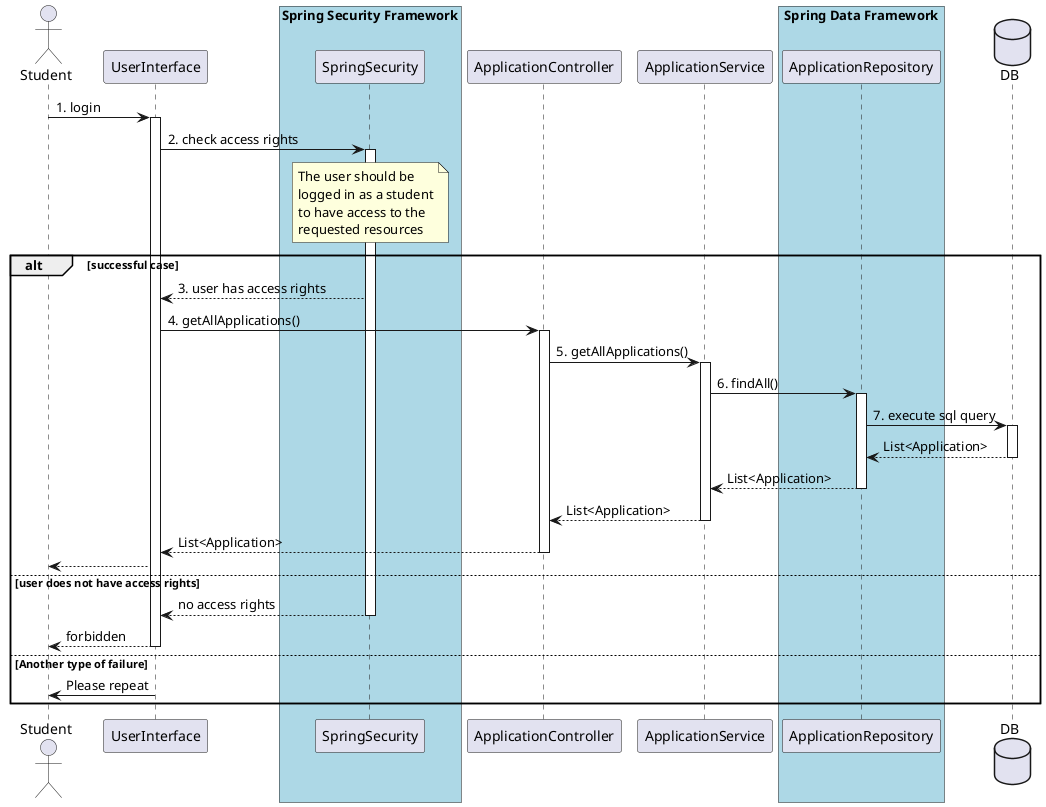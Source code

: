 @startuml

actor Student

Student -> UserInterface : 1. login
activate UserInterface

box "Spring Security Framework" #LightBlue
	participant SpringSecurity
end box


UserInterface -> SpringSecurity : 2. check access rights
activate SpringSecurity

note over SpringSecurity
    The user should be
    logged in as a student
    to have access to the
    requested resources
end note

alt successful case

	UserInterface <-- SpringSecurity: 3. user has access rights
	UserInterface -> ApplicationController: 4. getAllApplications()
	activate ApplicationController
	ApplicationController -> ApplicationService: 5. getAllApplications()
	activate ApplicationService
box "Spring Data Framework" #LightBlue
	participant ApplicationRepository
end box
	ApplicationService -> ApplicationRepository: 6. findAll()
	activate ApplicationRepository
	database DB
	ApplicationRepository -> DB: 7. execute sql query
	activate DB
	ApplicationRepository <-- DB : List<Application>
    deactivate DB
    ApplicationService <-- ApplicationRepository: List<Application>
    deactivate ApplicationRepository
    ApplicationController <-- ApplicationService : List<Application>
    deactivate ApplicationService
    UserInterface <-- ApplicationController : List<Application>
    deactivate ApplicationController
    Student <-- UserInterface

else user does not have access rights

	UserInterface <-- SpringSecurity: no access rights
	deactivate SpringSecurity
	Student <-- UserInterface: forbidden
    deactivate UserInterface

else Another type of failure

   Student <- UserInterface:  Please repeat

end
@enduml